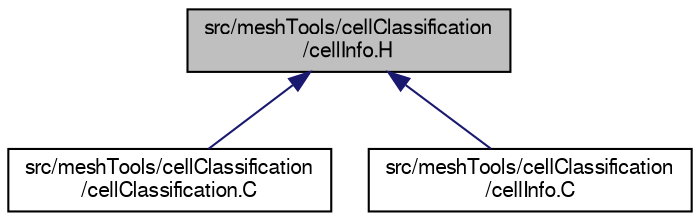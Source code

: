 digraph "src/meshTools/cellClassification/cellInfo.H"
{
  bgcolor="transparent";
  edge [fontname="FreeSans",fontsize="10",labelfontname="FreeSans",labelfontsize="10"];
  node [fontname="FreeSans",fontsize="10",shape=record];
  Node222 [label="src/meshTools/cellClassification\l/cellInfo.H",height=0.2,width=0.4,color="black", fillcolor="grey75", style="filled", fontcolor="black"];
  Node222 -> Node223 [dir="back",color="midnightblue",fontsize="10",style="solid",fontname="FreeSans"];
  Node223 [label="src/meshTools/cellClassification\l/cellClassification.C",height=0.2,width=0.4,color="black",URL="$a07412.html"];
  Node222 -> Node224 [dir="back",color="midnightblue",fontsize="10",style="solid",fontname="FreeSans"];
  Node224 [label="src/meshTools/cellClassification\l/cellInfo.C",height=0.2,width=0.4,color="black",URL="$a07418.html"];
}

